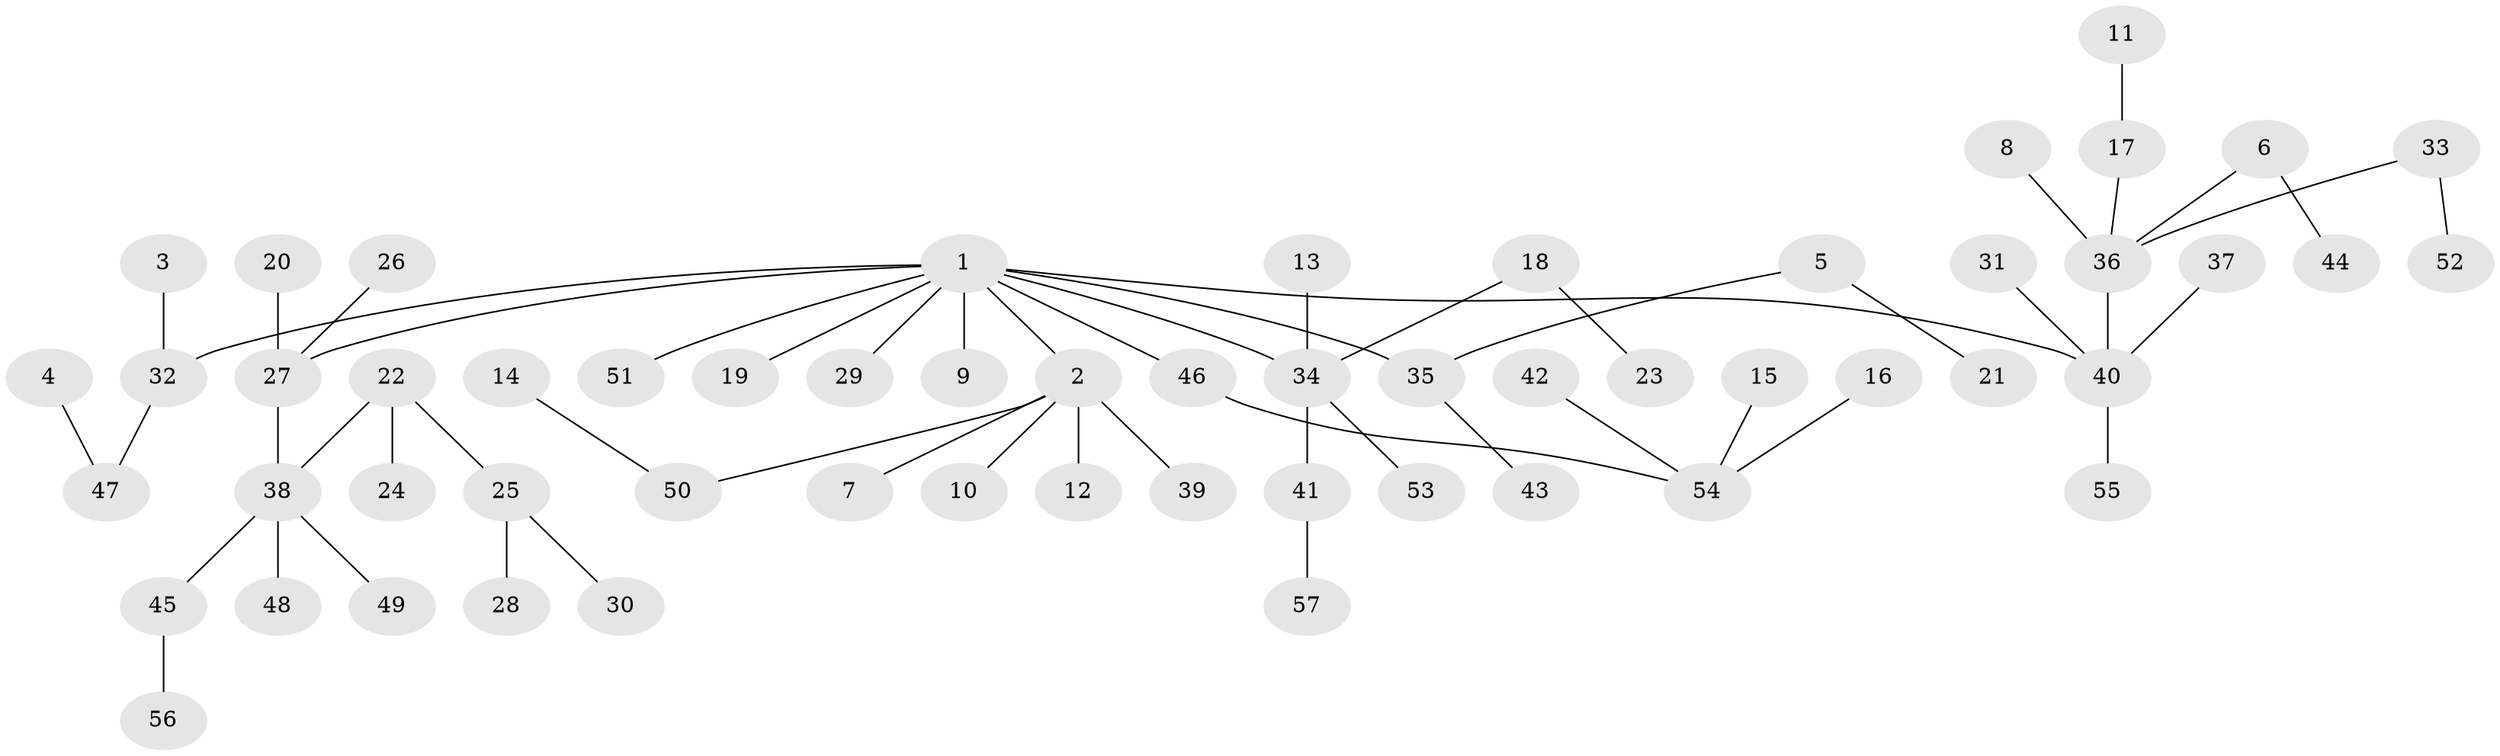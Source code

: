 // original degree distribution, {7: 0.008849557522123894, 4: 0.07079646017699115, 5: 0.05309734513274336, 3: 0.061946902654867256, 1: 0.5309734513274337, 6: 0.02654867256637168, 2: 0.24778761061946902}
// Generated by graph-tools (version 1.1) at 2025/26/03/09/25 03:26:26]
// undirected, 57 vertices, 56 edges
graph export_dot {
graph [start="1"]
  node [color=gray90,style=filled];
  1;
  2;
  3;
  4;
  5;
  6;
  7;
  8;
  9;
  10;
  11;
  12;
  13;
  14;
  15;
  16;
  17;
  18;
  19;
  20;
  21;
  22;
  23;
  24;
  25;
  26;
  27;
  28;
  29;
  30;
  31;
  32;
  33;
  34;
  35;
  36;
  37;
  38;
  39;
  40;
  41;
  42;
  43;
  44;
  45;
  46;
  47;
  48;
  49;
  50;
  51;
  52;
  53;
  54;
  55;
  56;
  57;
  1 -- 2 [weight=1.0];
  1 -- 9 [weight=1.0];
  1 -- 19 [weight=1.0];
  1 -- 27 [weight=1.0];
  1 -- 29 [weight=1.0];
  1 -- 32 [weight=1.0];
  1 -- 34 [weight=1.0];
  1 -- 35 [weight=1.0];
  1 -- 40 [weight=1.0];
  1 -- 46 [weight=1.0];
  1 -- 51 [weight=1.0];
  2 -- 7 [weight=1.0];
  2 -- 10 [weight=1.0];
  2 -- 12 [weight=1.0];
  2 -- 39 [weight=1.0];
  2 -- 50 [weight=1.0];
  3 -- 32 [weight=1.0];
  4 -- 47 [weight=1.0];
  5 -- 21 [weight=1.0];
  5 -- 35 [weight=1.0];
  6 -- 36 [weight=1.0];
  6 -- 44 [weight=1.0];
  8 -- 36 [weight=1.0];
  11 -- 17 [weight=1.0];
  13 -- 34 [weight=1.0];
  14 -- 50 [weight=1.0];
  15 -- 54 [weight=1.0];
  16 -- 54 [weight=1.0];
  17 -- 36 [weight=1.0];
  18 -- 23 [weight=1.0];
  18 -- 34 [weight=1.0];
  20 -- 27 [weight=1.0];
  22 -- 24 [weight=1.0];
  22 -- 25 [weight=1.0];
  22 -- 38 [weight=1.0];
  25 -- 28 [weight=1.0];
  25 -- 30 [weight=1.0];
  26 -- 27 [weight=1.0];
  27 -- 38 [weight=1.0];
  31 -- 40 [weight=1.0];
  32 -- 47 [weight=1.0];
  33 -- 36 [weight=1.0];
  33 -- 52 [weight=1.0];
  34 -- 41 [weight=1.0];
  34 -- 53 [weight=1.0];
  35 -- 43 [weight=1.0];
  36 -- 40 [weight=1.0];
  37 -- 40 [weight=1.0];
  38 -- 45 [weight=1.0];
  38 -- 48 [weight=1.0];
  38 -- 49 [weight=1.0];
  40 -- 55 [weight=1.0];
  41 -- 57 [weight=1.0];
  42 -- 54 [weight=1.0];
  45 -- 56 [weight=1.0];
  46 -- 54 [weight=1.0];
}
